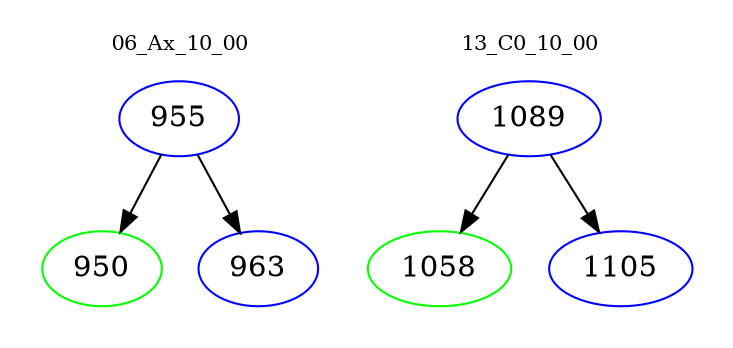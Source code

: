 digraph{
subgraph cluster_0 {
color = white
label = "06_Ax_10_00";
fontsize=10;
T0_955 [label="955", color="blue"]
T0_955 -> T0_950 [color="black"]
T0_950 [label="950", color="green"]
T0_955 -> T0_963 [color="black"]
T0_963 [label="963", color="blue"]
}
subgraph cluster_1 {
color = white
label = "13_C0_10_00";
fontsize=10;
T1_1089 [label="1089", color="blue"]
T1_1089 -> T1_1058 [color="black"]
T1_1058 [label="1058", color="green"]
T1_1089 -> T1_1105 [color="black"]
T1_1105 [label="1105", color="blue"]
}
}
